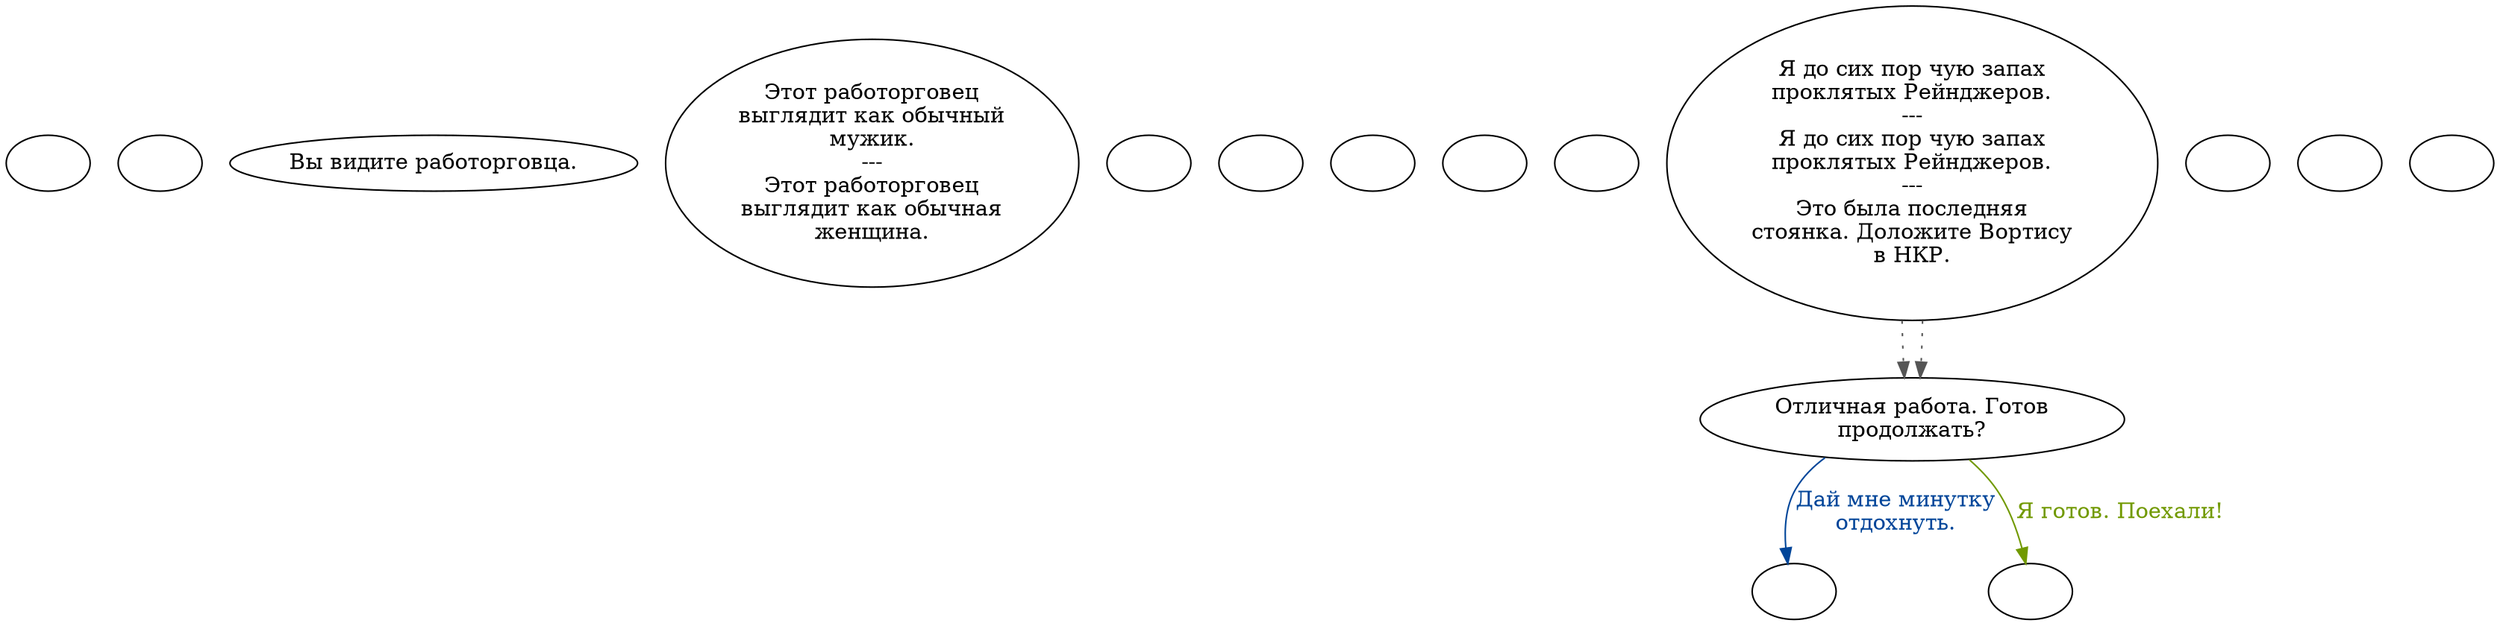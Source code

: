 digraph scatkslv {
  "start" [style=filled       fillcolor="#FFFFFF"       color="#000000"]
  "start" [label=""]
  "use_p_proc" [style=filled       fillcolor="#FFFFFF"       color="#000000"]
  "use_p_proc" [label=""]
  "look_at_p_proc" [style=filled       fillcolor="#FFFFFF"       color="#000000"]
  "look_at_p_proc" [label="Вы видите работорговца."]
  "description_p_proc" [style=filled       fillcolor="#FFFFFF"       color="#000000"]
  "description_p_proc" [label="Этот работорговец\nвыглядит как обычный\nмужик.\n---\nЭтот работорговец\nвыглядит как обычная\nженщина."]
  "use_skill_on_p_proc" [style=filled       fillcolor="#FFFFFF"       color="#000000"]
  "use_skill_on_p_proc" [label=""]
  "use_obj_on_p_proc" [style=filled       fillcolor="#FFFFFF"       color="#000000"]
  "use_obj_on_p_proc" [label=""]
  "damage_p_proc" [style=filled       fillcolor="#FFFFFF"       color="#000000"]
  "damage_p_proc" [label=""]
  "map_enter_p_proc" [style=filled       fillcolor="#FFFFFF"       color="#000000"]
  "map_enter_p_proc" [label=""]
  "map_update_p_proc" [style=filled       fillcolor="#FFFFFF"       color="#000000"]
  "map_update_p_proc" [label=""]
  "talk_p_proc" [style=filled       fillcolor="#FFFFFF"       color="#000000"]
  "talk_p_proc" -> "Node001" [style=dotted color="#555555"]
  "talk_p_proc" -> "Node001" [style=dotted color="#555555"]
  "talk_p_proc" [label="Я до сих пор чую запах\nпроклятых Рейнджеров.\n---\nЯ до сих пор чую запах\nпроклятых Рейнджеров.\n---\nЭто была последняя\nстоянка. Доложите Вортису\nв НКР."]
  "Node001" [style=filled       fillcolor="#FFFFFF"       color="#000000"]
  "Node001" [label="Отличная работа. Готов\nпродолжать?"]
  "Node001" -> "Node999" [label="Дай мне минутку\nотдохнуть." color="#004599" fontcolor="#004599"]
  "Node001" -> "Node002" [label="Я готов. Поехали!" color="#719900" fontcolor="#719900"]
  "Node002" [style=filled       fillcolor="#FFFFFF"       color="#000000"]
  "Node002" [label=""]
  "Node999" [style=filled       fillcolor="#FFFFFF"       color="#000000"]
  "Node999" [label=""]
  "timed_event_p_proc" [style=filled       fillcolor="#FFFFFF"       color="#000000"]
  "timed_event_p_proc" [label=""]
  "destroy_p_proc" [style=filled       fillcolor="#FFFFFF"       color="#000000"]
  "destroy_p_proc" [label=""]
  "map_exit_p_proc" [style=filled       fillcolor="#FFFFFF"       color="#000000"]
  "map_exit_p_proc" [label=""]
}